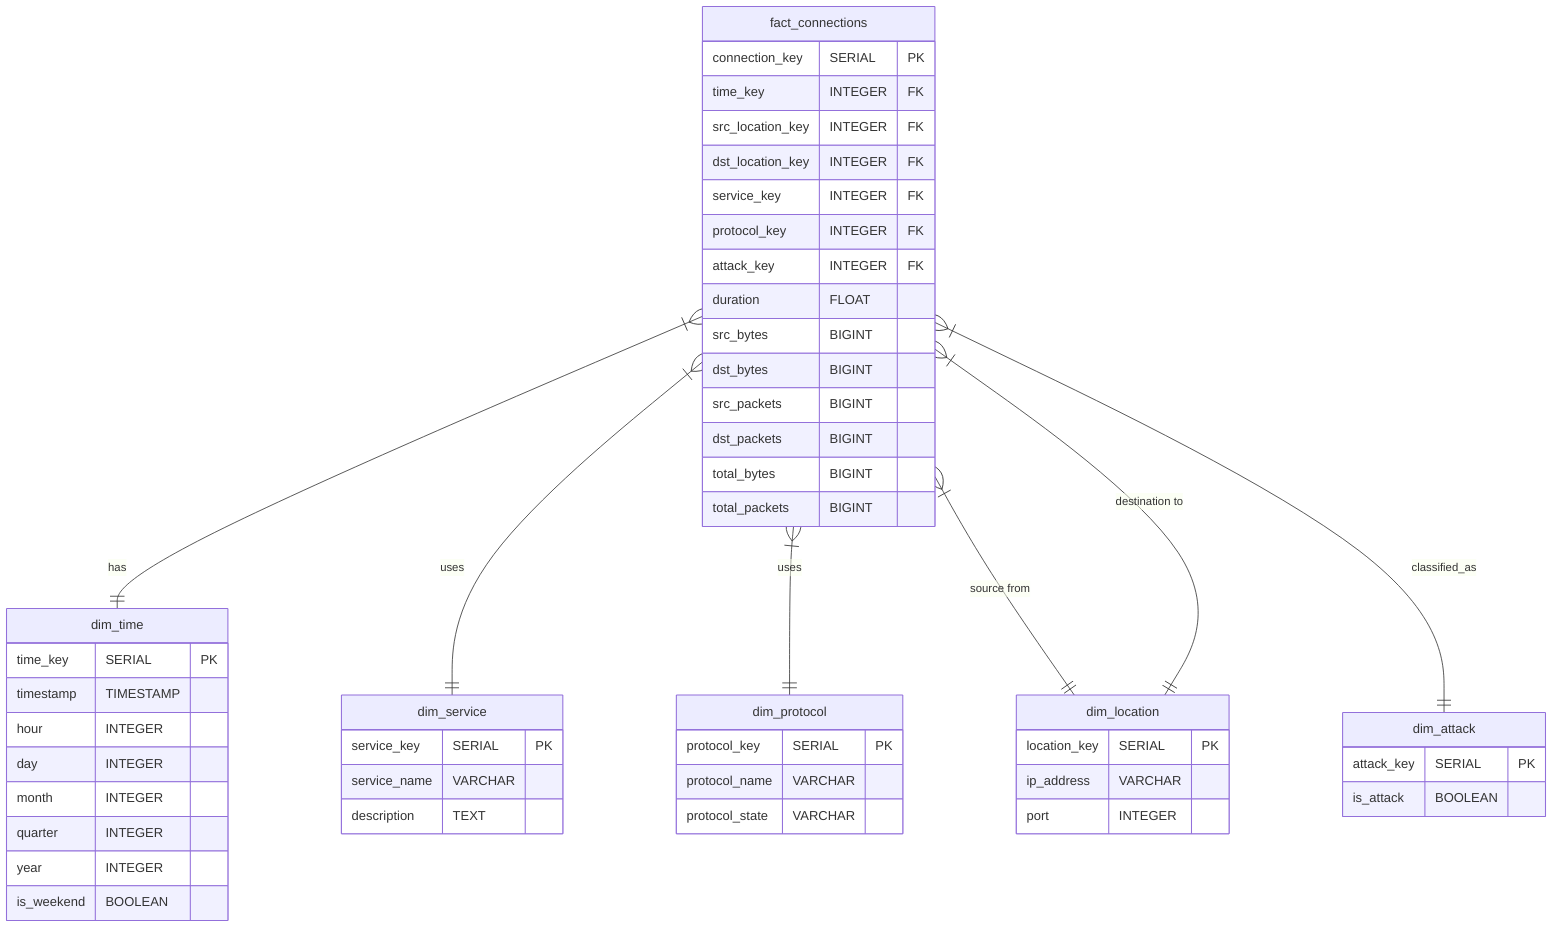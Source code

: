 erDiagram
    dim_time {
        time_key SERIAL PK
        timestamp TIMESTAMP
        hour INTEGER
        day INTEGER
        month INTEGER
        quarter INTEGER
        year INTEGER
        is_weekend BOOLEAN
    }
    dim_service {
        service_key SERIAL PK
        service_name VARCHAR
        description TEXT
    }
    dim_protocol {
        protocol_key SERIAL PK
        protocol_name VARCHAR
        protocol_state VARCHAR
    }
    dim_location {
        location_key SERIAL PK
        ip_address VARCHAR
        port INTEGER
    }
    dim_attack {
        attack_key SERIAL PK
        is_attack BOOLEAN
    }
    fact_connections {
        connection_key SERIAL PK
        time_key INTEGER FK
        src_location_key INTEGER FK
        dst_location_key INTEGER FK
        service_key INTEGER FK
        protocol_key INTEGER FK
        attack_key INTEGER FK
        duration FLOAT
        src_bytes BIGINT
        dst_bytes BIGINT
        src_packets BIGINT
        dst_packets BIGINT
        total_bytes BIGINT
        total_packets BIGINT
    }

    fact_connections }|--|| dim_time : has
    fact_connections }|--|| dim_service : uses
    fact_connections }|--|| dim_protocol : uses
    fact_connections }|--|| dim_location : "source from"
    fact_connections }|--|| dim_location : "destination to"
    fact_connections }|--|| dim_attack : classified_as